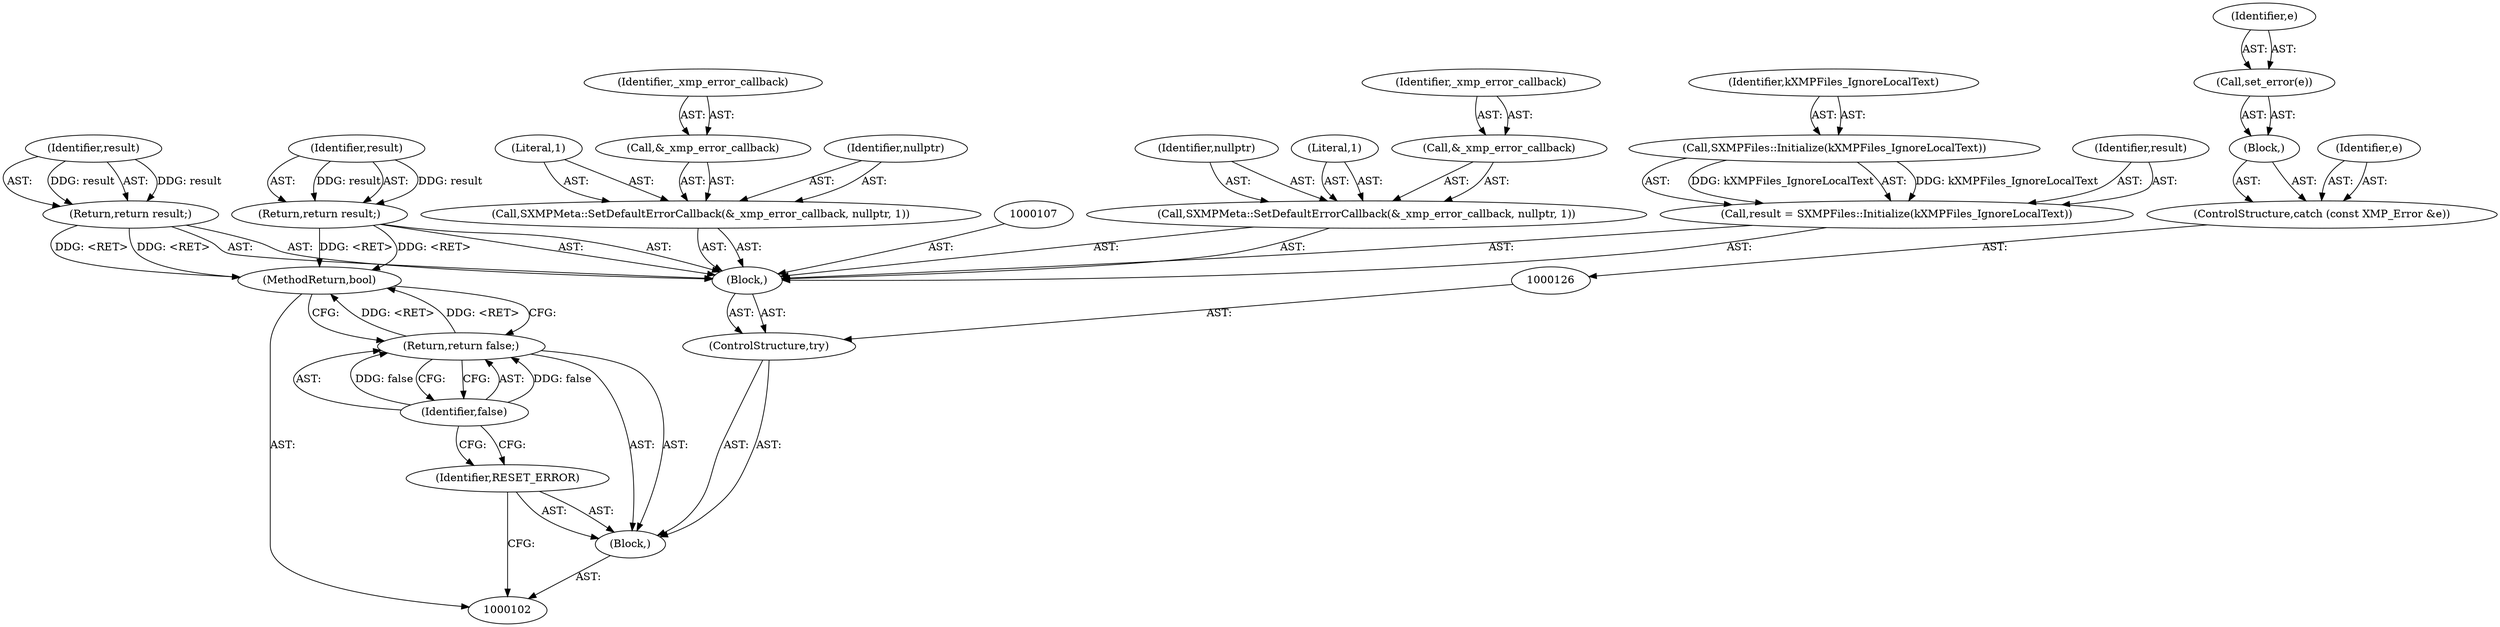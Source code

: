 digraph "0_exempi_c26d5beb60a5a85f76259f50ed3e08c8169b0a0c_0" {
"1000134" [label="(MethodReturn,bool)"];
"1000120" [label="(Call,&_xmp_error_callback)"];
"1000121" [label="(Identifier,_xmp_error_callback)"];
"1000122" [label="(Identifier,nullptr)"];
"1000123" [label="(Literal,1)"];
"1000119" [label="(Call,SXMPMeta::SetDefaultErrorCallback(&_xmp_error_callback, nullptr, 1))"];
"1000125" [label="(Identifier,result)"];
"1000124" [label="(Return,return result;)"];
"1000128" [label="(Identifier,e)"];
"1000129" [label="(Block,)"];
"1000127" [label="(ControlStructure,catch (const XMP_Error &e))"];
"1000131" [label="(Identifier,e)"];
"1000130" [label="(Call,set_error(e))"];
"1000133" [label="(Identifier,false)"];
"1000132" [label="(Return,return false;)"];
"1000103" [label="(Block,)"];
"1000104" [label="(Identifier,RESET_ERROR)"];
"1000105" [label="(ControlStructure,try)"];
"1000108" [label="(Call,result = SXMPFiles::Initialize(kXMPFiles_IgnoreLocalText))"];
"1000109" [label="(Identifier,result)"];
"1000110" [label="(Call,SXMPFiles::Initialize(kXMPFiles_IgnoreLocalText))"];
"1000111" [label="(Identifier,kXMPFiles_IgnoreLocalText)"];
"1000106" [label="(Block,)"];
"1000113" [label="(Call,&_xmp_error_callback)"];
"1000114" [label="(Identifier,_xmp_error_callback)"];
"1000115" [label="(Identifier,nullptr)"];
"1000116" [label="(Literal,1)"];
"1000112" [label="(Call,SXMPMeta::SetDefaultErrorCallback(&_xmp_error_callback, nullptr, 1))"];
"1000118" [label="(Identifier,result)"];
"1000117" [label="(Return,return result;)"];
"1000134" -> "1000102"  [label="AST: "];
"1000134" -> "1000132"  [label="CFG: "];
"1000117" -> "1000134"  [label="DDG: <RET>"];
"1000132" -> "1000134"  [label="DDG: <RET>"];
"1000124" -> "1000134"  [label="DDG: <RET>"];
"1000120" -> "1000119"  [label="AST: "];
"1000121" -> "1000120"  [label="AST: "];
"1000121" -> "1000120"  [label="AST: "];
"1000122" -> "1000119"  [label="AST: "];
"1000123" -> "1000119"  [label="AST: "];
"1000119" -> "1000106"  [label="AST: "];
"1000120" -> "1000119"  [label="AST: "];
"1000122" -> "1000119"  [label="AST: "];
"1000123" -> "1000119"  [label="AST: "];
"1000125" -> "1000124"  [label="AST: "];
"1000125" -> "1000124"  [label="DDG: result"];
"1000124" -> "1000106"  [label="AST: "];
"1000125" -> "1000124"  [label="AST: "];
"1000124" -> "1000134"  [label="DDG: <RET>"];
"1000125" -> "1000124"  [label="DDG: result"];
"1000128" -> "1000127"  [label="AST: "];
"1000129" -> "1000127"  [label="AST: "];
"1000130" -> "1000129"  [label="AST: "];
"1000127" -> "1000126"  [label="AST: "];
"1000128" -> "1000127"  [label="AST: "];
"1000129" -> "1000127"  [label="AST: "];
"1000131" -> "1000130"  [label="AST: "];
"1000130" -> "1000129"  [label="AST: "];
"1000131" -> "1000130"  [label="AST: "];
"1000133" -> "1000132"  [label="AST: "];
"1000133" -> "1000104"  [label="CFG: "];
"1000132" -> "1000133"  [label="CFG: "];
"1000133" -> "1000132"  [label="DDG: false"];
"1000132" -> "1000103"  [label="AST: "];
"1000132" -> "1000133"  [label="CFG: "];
"1000133" -> "1000132"  [label="AST: "];
"1000134" -> "1000132"  [label="CFG: "];
"1000132" -> "1000134"  [label="DDG: <RET>"];
"1000133" -> "1000132"  [label="DDG: false"];
"1000103" -> "1000102"  [label="AST: "];
"1000104" -> "1000103"  [label="AST: "];
"1000105" -> "1000103"  [label="AST: "];
"1000132" -> "1000103"  [label="AST: "];
"1000104" -> "1000103"  [label="AST: "];
"1000104" -> "1000102"  [label="CFG: "];
"1000133" -> "1000104"  [label="CFG: "];
"1000105" -> "1000103"  [label="AST: "];
"1000106" -> "1000105"  [label="AST: "];
"1000126" -> "1000105"  [label="AST: "];
"1000108" -> "1000106"  [label="AST: "];
"1000109" -> "1000108"  [label="AST: "];
"1000110" -> "1000108"  [label="AST: "];
"1000110" -> "1000108"  [label="DDG: kXMPFiles_IgnoreLocalText"];
"1000109" -> "1000108"  [label="AST: "];
"1000110" -> "1000108"  [label="AST: "];
"1000111" -> "1000110"  [label="AST: "];
"1000110" -> "1000108"  [label="DDG: kXMPFiles_IgnoreLocalText"];
"1000111" -> "1000110"  [label="AST: "];
"1000106" -> "1000105"  [label="AST: "];
"1000107" -> "1000106"  [label="AST: "];
"1000108" -> "1000106"  [label="AST: "];
"1000112" -> "1000106"  [label="AST: "];
"1000117" -> "1000106"  [label="AST: "];
"1000119" -> "1000106"  [label="AST: "];
"1000124" -> "1000106"  [label="AST: "];
"1000113" -> "1000112"  [label="AST: "];
"1000114" -> "1000113"  [label="AST: "];
"1000114" -> "1000113"  [label="AST: "];
"1000115" -> "1000112"  [label="AST: "];
"1000116" -> "1000112"  [label="AST: "];
"1000112" -> "1000106"  [label="AST: "];
"1000113" -> "1000112"  [label="AST: "];
"1000115" -> "1000112"  [label="AST: "];
"1000116" -> "1000112"  [label="AST: "];
"1000118" -> "1000117"  [label="AST: "];
"1000118" -> "1000117"  [label="DDG: result"];
"1000117" -> "1000106"  [label="AST: "];
"1000118" -> "1000117"  [label="AST: "];
"1000117" -> "1000134"  [label="DDG: <RET>"];
"1000118" -> "1000117"  [label="DDG: result"];
}
